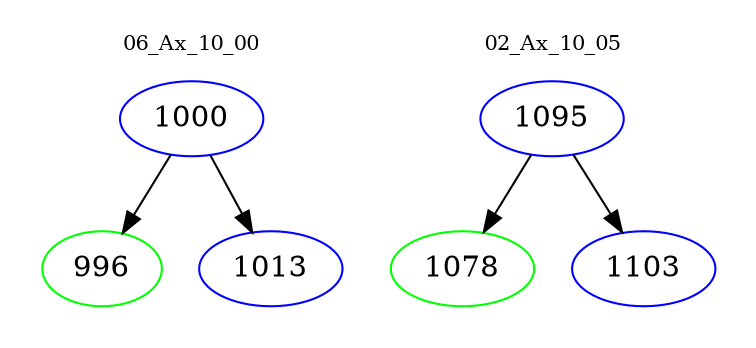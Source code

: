 digraph{
subgraph cluster_0 {
color = white
label = "06_Ax_10_00";
fontsize=10;
T0_1000 [label="1000", color="blue"]
T0_1000 -> T0_996 [color="black"]
T0_996 [label="996", color="green"]
T0_1000 -> T0_1013 [color="black"]
T0_1013 [label="1013", color="blue"]
}
subgraph cluster_1 {
color = white
label = "02_Ax_10_05";
fontsize=10;
T1_1095 [label="1095", color="blue"]
T1_1095 -> T1_1078 [color="black"]
T1_1078 [label="1078", color="green"]
T1_1095 -> T1_1103 [color="black"]
T1_1103 [label="1103", color="blue"]
}
}
